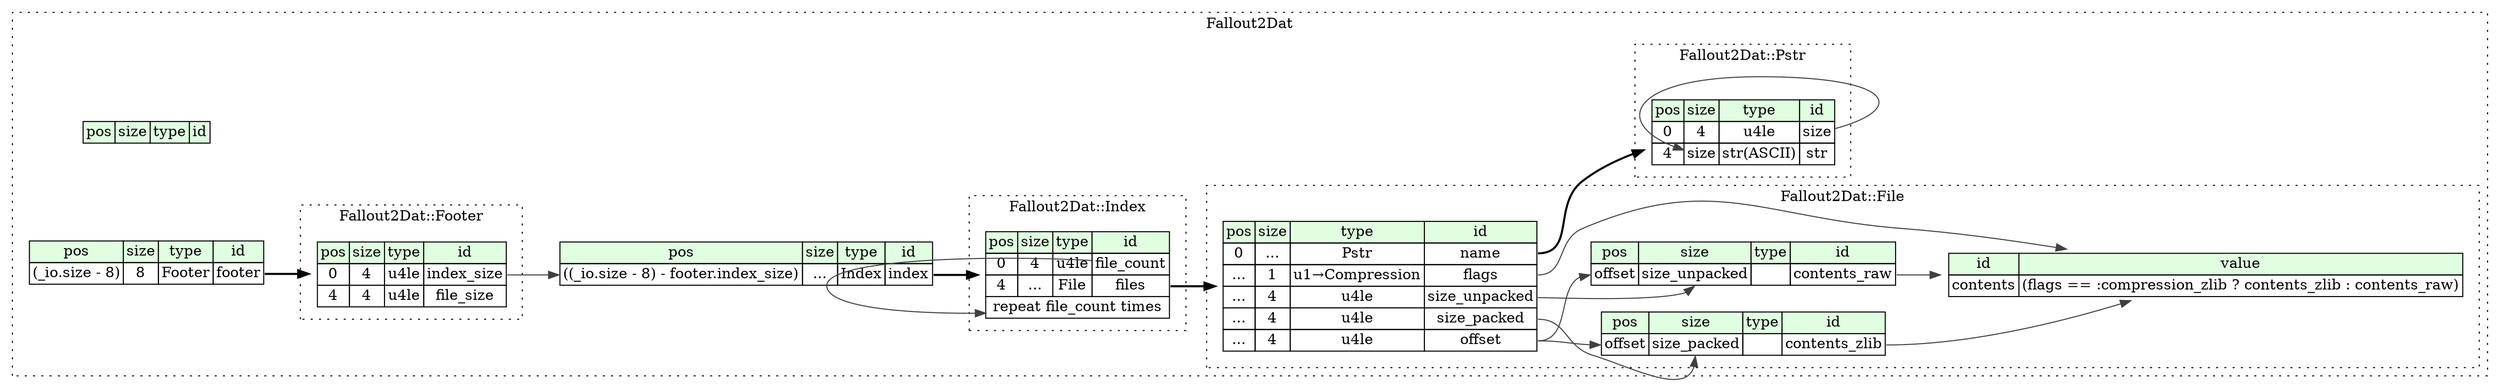 digraph {
	rankdir=LR;
	node [shape=plaintext];
	subgraph cluster__fallout2_dat {
		label="Fallout2Dat";
		graph[style=dotted];

		fallout2_dat__seq [label=<<TABLE BORDER="0" CELLBORDER="1" CELLSPACING="0">
			<TR><TD BGCOLOR="#E0FFE0">pos</TD><TD BGCOLOR="#E0FFE0">size</TD><TD BGCOLOR="#E0FFE0">type</TD><TD BGCOLOR="#E0FFE0">id</TD></TR>
		</TABLE>>];
		fallout2_dat__inst__footer [label=<<TABLE BORDER="0" CELLBORDER="1" CELLSPACING="0">
			<TR><TD BGCOLOR="#E0FFE0">pos</TD><TD BGCOLOR="#E0FFE0">size</TD><TD BGCOLOR="#E0FFE0">type</TD><TD BGCOLOR="#E0FFE0">id</TD></TR>
			<TR><TD PORT="footer_pos">(_io.size - 8)</TD><TD PORT="footer_size">8</TD><TD>Footer</TD><TD PORT="footer_type">footer</TD></TR>
		</TABLE>>];
		fallout2_dat__inst__index [label=<<TABLE BORDER="0" CELLBORDER="1" CELLSPACING="0">
			<TR><TD BGCOLOR="#E0FFE0">pos</TD><TD BGCOLOR="#E0FFE0">size</TD><TD BGCOLOR="#E0FFE0">type</TD><TD BGCOLOR="#E0FFE0">id</TD></TR>
			<TR><TD PORT="index_pos">((_io.size - 8) - footer.index_size)</TD><TD PORT="index_size">...</TD><TD>Index</TD><TD PORT="index_type">index</TD></TR>
		</TABLE>>];
		subgraph cluster__pstr {
			label="Fallout2Dat::Pstr";
			graph[style=dotted];

			pstr__seq [label=<<TABLE BORDER="0" CELLBORDER="1" CELLSPACING="0">
				<TR><TD BGCOLOR="#E0FFE0">pos</TD><TD BGCOLOR="#E0FFE0">size</TD><TD BGCOLOR="#E0FFE0">type</TD><TD BGCOLOR="#E0FFE0">id</TD></TR>
				<TR><TD PORT="size_pos">0</TD><TD PORT="size_size">4</TD><TD>u4le</TD><TD PORT="size_type">size</TD></TR>
				<TR><TD PORT="str_pos">4</TD><TD PORT="str_size">size</TD><TD>str(ASCII)</TD><TD PORT="str_type">str</TD></TR>
			</TABLE>>];
		}
		subgraph cluster__footer {
			label="Fallout2Dat::Footer";
			graph[style=dotted];

			footer__seq [label=<<TABLE BORDER="0" CELLBORDER="1" CELLSPACING="0">
				<TR><TD BGCOLOR="#E0FFE0">pos</TD><TD BGCOLOR="#E0FFE0">size</TD><TD BGCOLOR="#E0FFE0">type</TD><TD BGCOLOR="#E0FFE0">id</TD></TR>
				<TR><TD PORT="index_size_pos">0</TD><TD PORT="index_size_size">4</TD><TD>u4le</TD><TD PORT="index_size_type">index_size</TD></TR>
				<TR><TD PORT="file_size_pos">4</TD><TD PORT="file_size_size">4</TD><TD>u4le</TD><TD PORT="file_size_type">file_size</TD></TR>
			</TABLE>>];
		}
		subgraph cluster__index {
			label="Fallout2Dat::Index";
			graph[style=dotted];

			index__seq [label=<<TABLE BORDER="0" CELLBORDER="1" CELLSPACING="0">
				<TR><TD BGCOLOR="#E0FFE0">pos</TD><TD BGCOLOR="#E0FFE0">size</TD><TD BGCOLOR="#E0FFE0">type</TD><TD BGCOLOR="#E0FFE0">id</TD></TR>
				<TR><TD PORT="file_count_pos">0</TD><TD PORT="file_count_size">4</TD><TD>u4le</TD><TD PORT="file_count_type">file_count</TD></TR>
				<TR><TD PORT="files_pos">4</TD><TD PORT="files_size">...</TD><TD>File</TD><TD PORT="files_type">files</TD></TR>
				<TR><TD COLSPAN="4" PORT="files__repeat">repeat file_count times</TD></TR>
			</TABLE>>];
		}
		subgraph cluster__file {
			label="Fallout2Dat::File";
			graph[style=dotted];

			file__seq [label=<<TABLE BORDER="0" CELLBORDER="1" CELLSPACING="0">
				<TR><TD BGCOLOR="#E0FFE0">pos</TD><TD BGCOLOR="#E0FFE0">size</TD><TD BGCOLOR="#E0FFE0">type</TD><TD BGCOLOR="#E0FFE0">id</TD></TR>
				<TR><TD PORT="name_pos">0</TD><TD PORT="name_size">...</TD><TD>Pstr</TD><TD PORT="name_type">name</TD></TR>
				<TR><TD PORT="flags_pos">...</TD><TD PORT="flags_size">1</TD><TD>u1→Compression</TD><TD PORT="flags_type">flags</TD></TR>
				<TR><TD PORT="size_unpacked_pos">...</TD><TD PORT="size_unpacked_size">4</TD><TD>u4le</TD><TD PORT="size_unpacked_type">size_unpacked</TD></TR>
				<TR><TD PORT="size_packed_pos">...</TD><TD PORT="size_packed_size">4</TD><TD>u4le</TD><TD PORT="size_packed_type">size_packed</TD></TR>
				<TR><TD PORT="offset_pos">...</TD><TD PORT="offset_size">4</TD><TD>u4le</TD><TD PORT="offset_type">offset</TD></TR>
			</TABLE>>];
			file__inst__contents_raw [label=<<TABLE BORDER="0" CELLBORDER="1" CELLSPACING="0">
				<TR><TD BGCOLOR="#E0FFE0">pos</TD><TD BGCOLOR="#E0FFE0">size</TD><TD BGCOLOR="#E0FFE0">type</TD><TD BGCOLOR="#E0FFE0">id</TD></TR>
				<TR><TD PORT="contents_raw_pos">offset</TD><TD PORT="contents_raw_size">size_unpacked</TD><TD></TD><TD PORT="contents_raw_type">contents_raw</TD></TR>
			</TABLE>>];
			file__inst__contents_zlib [label=<<TABLE BORDER="0" CELLBORDER="1" CELLSPACING="0">
				<TR><TD BGCOLOR="#E0FFE0">pos</TD><TD BGCOLOR="#E0FFE0">size</TD><TD BGCOLOR="#E0FFE0">type</TD><TD BGCOLOR="#E0FFE0">id</TD></TR>
				<TR><TD PORT="contents_zlib_pos">offset</TD><TD PORT="contents_zlib_size">size_packed</TD><TD></TD><TD PORT="contents_zlib_type">contents_zlib</TD></TR>
			</TABLE>>];
			file__inst__contents [label=<<TABLE BORDER="0" CELLBORDER="1" CELLSPACING="0">
				<TR><TD BGCOLOR="#E0FFE0">id</TD><TD BGCOLOR="#E0FFE0">value</TD></TR>
				<TR><TD>contents</TD><TD>(flags == :compression_zlib ? contents_zlib : contents_raw)</TD></TR>
			</TABLE>>];
		}
	}
	fallout2_dat__inst__footer:footer_type -> footer__seq [style=bold];
	footer__seq:index_size_type -> fallout2_dat__inst__index:index_pos [color="#404040"];
	fallout2_dat__inst__index:index_type -> index__seq [style=bold];
	pstr__seq:size_type -> pstr__seq:str_size [color="#404040"];
	index__seq:files_type -> file__seq [style=bold];
	index__seq:file_count_type -> index__seq:files__repeat [color="#404040"];
	file__seq:name_type -> pstr__seq [style=bold];
	file__seq:offset_type -> file__inst__contents_raw:contents_raw_pos [color="#404040"];
	file__seq:size_unpacked_type -> file__inst__contents_raw:contents_raw_size [color="#404040"];
	file__seq:offset_type -> file__inst__contents_zlib:contents_zlib_pos [color="#404040"];
	file__seq:size_packed_type -> file__inst__contents_zlib:contents_zlib_size [color="#404040"];
	file__seq:flags_type -> file__inst__contents [color="#404040"];
	file__inst__contents_zlib:contents_zlib_type -> file__inst__contents [color="#404040"];
	file__inst__contents_raw:contents_raw_type -> file__inst__contents [color="#404040"];
}
